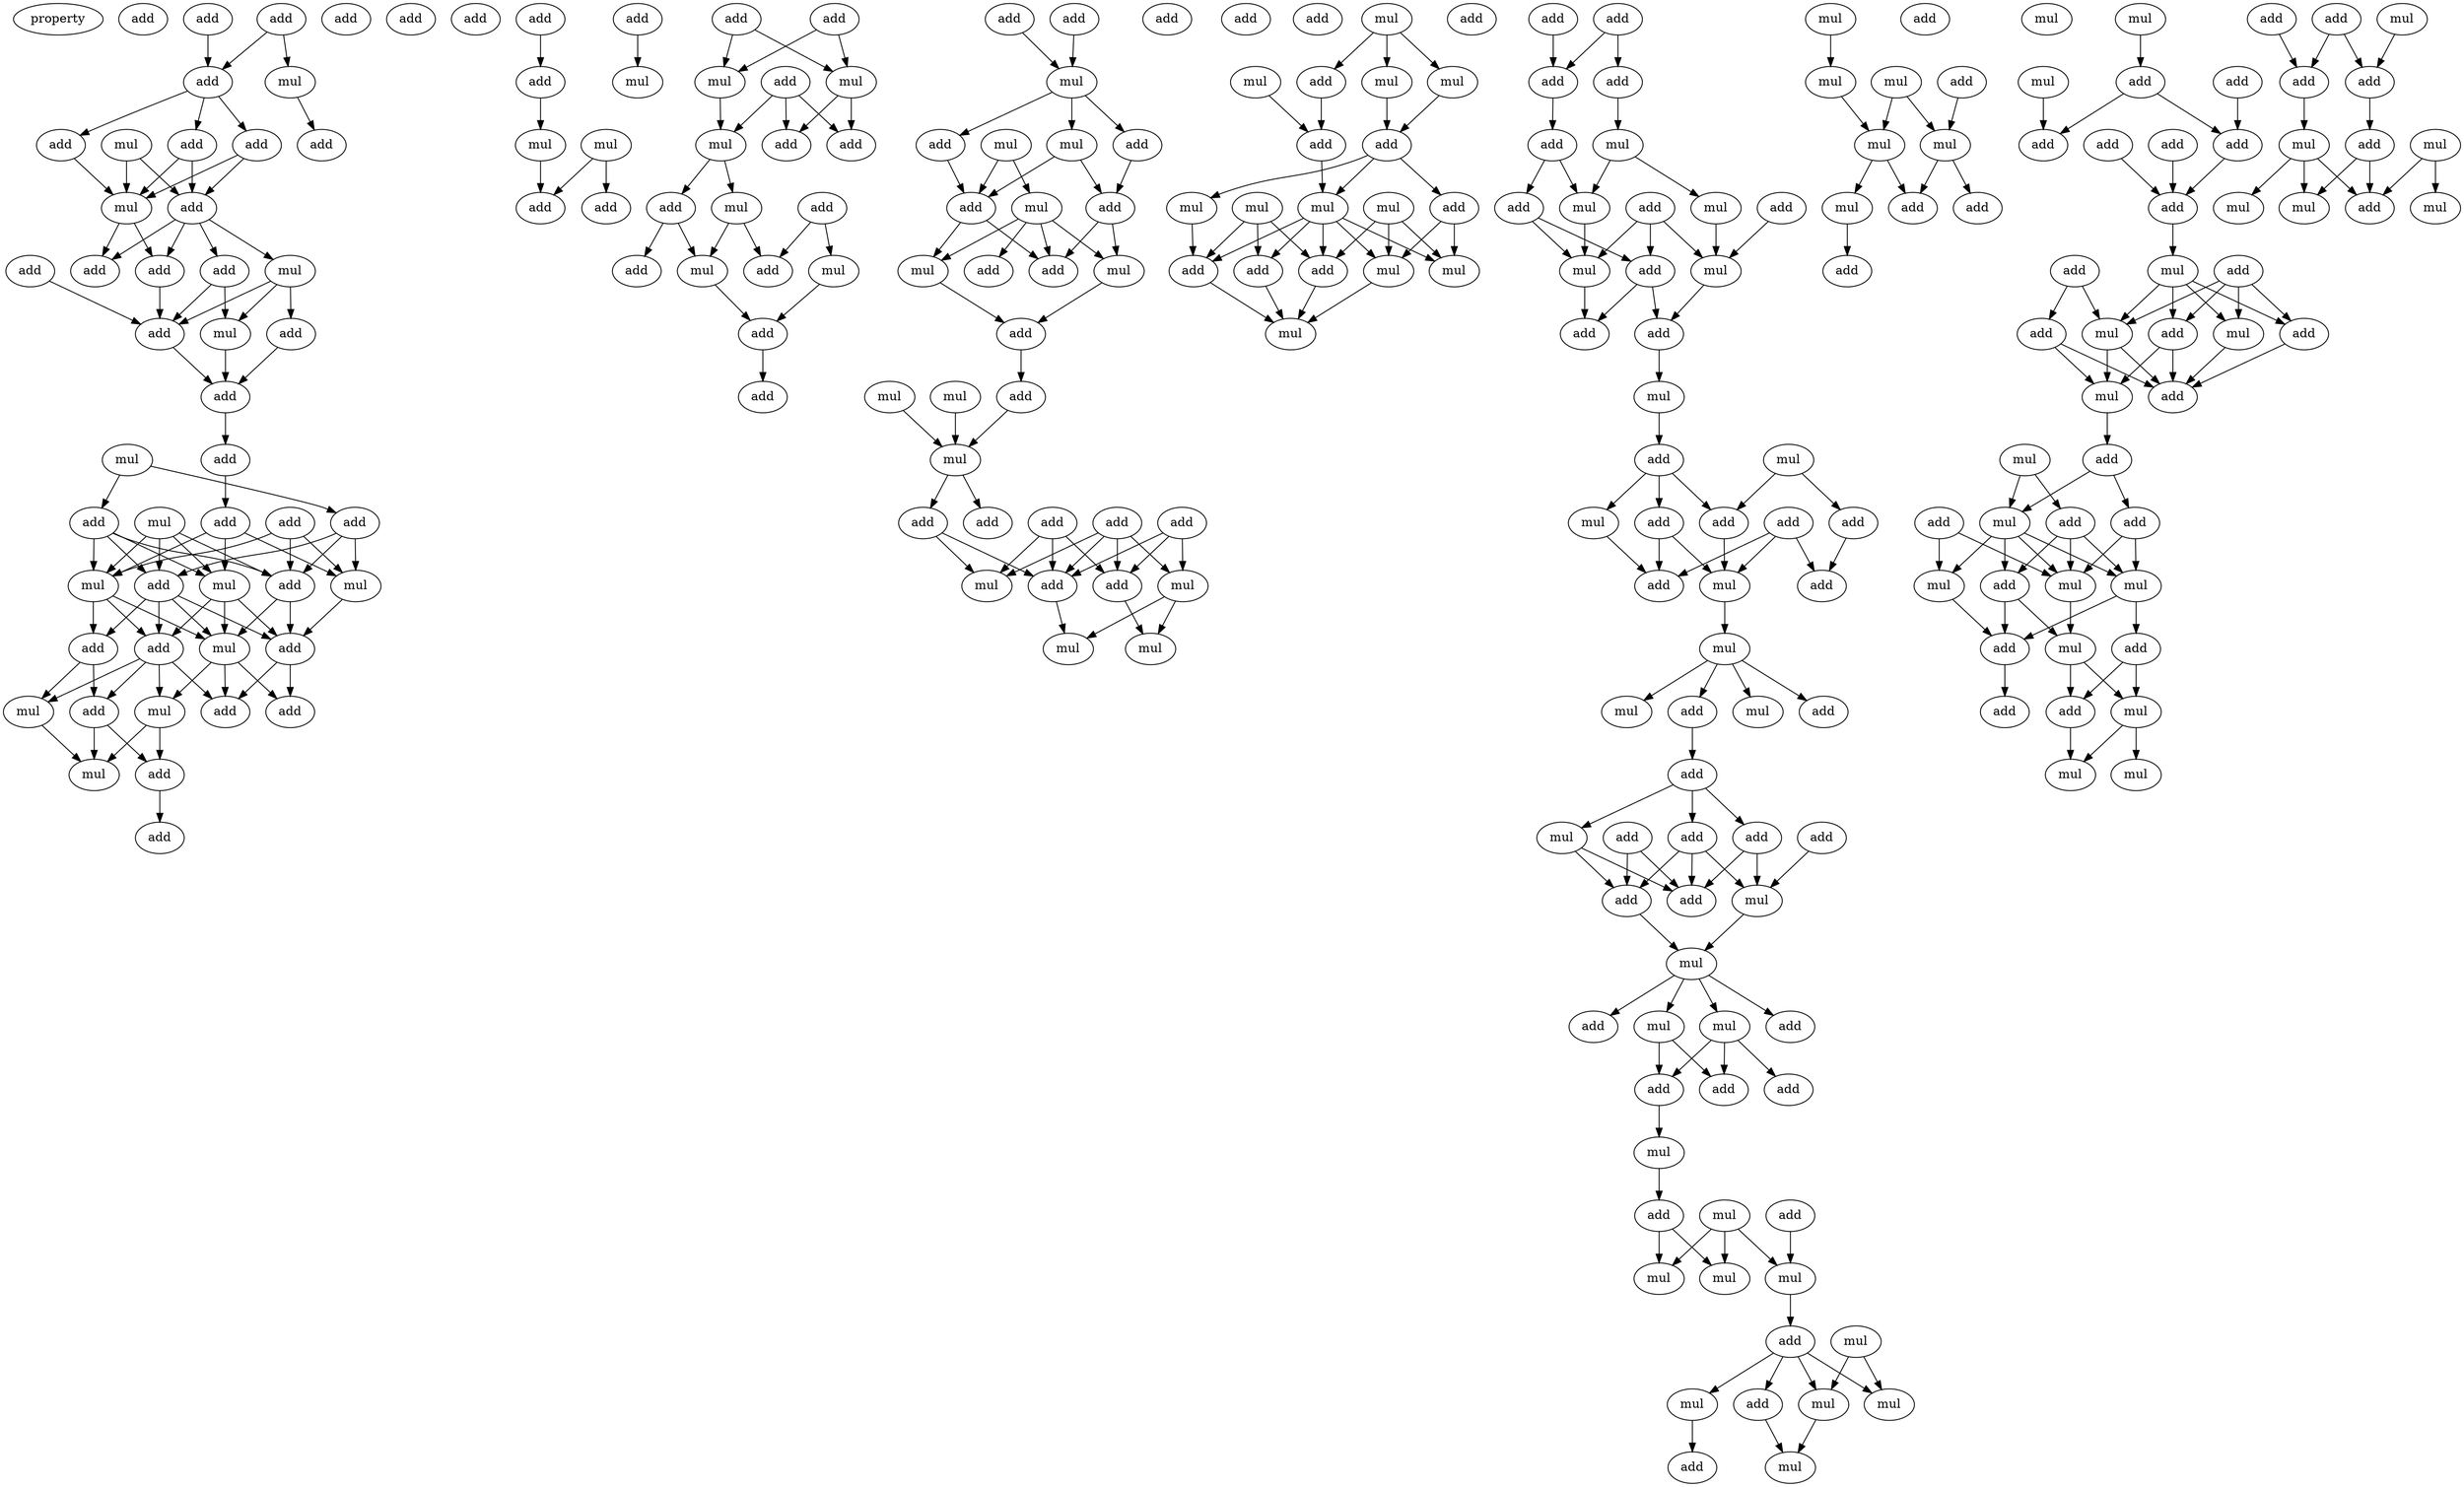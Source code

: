 digraph {
    node [fontcolor=black]
    property [mul=2,lf=1.5]
    0 [ label = add ];
    1 [ label = add ];
    2 [ label = add ];
    3 [ label = add ];
    4 [ label = add ];
    5 [ label = add ];
    6 [ label = mul ];
    7 [ label = mul ];
    8 [ label = add ];
    9 [ label = add ];
    10 [ label = add ];
    11 [ label = add ];
    12 [ label = add ];
    13 [ label = mul ];
    14 [ label = add ];
    15 [ label = mul ];
    16 [ label = add ];
    17 [ label = add ];
    18 [ label = add ];
    19 [ label = add ];
    20 [ label = add ];
    21 [ label = mul ];
    22 [ label = add ];
    23 [ label = mul ];
    24 [ label = add ];
    25 [ label = mul ];
    26 [ label = add ];
    27 [ label = add ];
    28 [ label = add ];
    29 [ label = add ];
    30 [ label = mul ];
    31 [ label = mul ];
    32 [ label = add ];
    33 [ label = add ];
    34 [ label = mul ];
    35 [ label = add ];
    36 [ label = add ];
    37 [ label = mul ];
    38 [ label = add ];
    39 [ label = add ];
    40 [ label = add ];
    41 [ label = mul ];
    42 [ label = add ];
    43 [ label = mul ];
    44 [ label = mul ];
    45 [ label = add ];
    46 [ label = add ];
    47 [ label = add ];
    48 [ label = add ];
    49 [ label = add ];
    50 [ label = mul ];
    51 [ label = mul ];
    52 [ label = add ];
    53 [ label = add ];
    54 [ label = add ];
    55 [ label = mul ];
    56 [ label = add ];
    57 [ label = add ];
    58 [ label = mul ];
    59 [ label = add ];
    60 [ label = mul ];
    61 [ label = add ];
    62 [ label = mul ];
    63 [ label = add ];
    64 [ label = mul ];
    65 [ label = add ];
    66 [ label = add ];
    67 [ label = mul ];
    68 [ label = add ];
    69 [ label = add ];
    70 [ label = mul ];
    71 [ label = add ];
    72 [ label = add ];
    73 [ label = add ];
    74 [ label = add ];
    75 [ label = mul ];
    76 [ label = add ];
    77 [ label = mul ];
    78 [ label = mul ];
    79 [ label = add ];
    80 [ label = add ];
    81 [ label = mul ];
    82 [ label = add ];
    83 [ label = add ];
    84 [ label = mul ];
    85 [ label = add ];
    86 [ label = add ];
    87 [ label = mul ];
    88 [ label = add ];
    89 [ label = mul ];
    90 [ label = mul ];
    91 [ label = add ];
    92 [ label = mul ];
    93 [ label = add ];
    94 [ label = add ];
    95 [ label = add ];
    96 [ label = add ];
    97 [ label = add ];
    98 [ label = add ];
    99 [ label = mul ];
    100 [ label = mul ];
    101 [ label = add ];
    102 [ label = mul ];
    103 [ label = add ];
    104 [ label = mul ];
    105 [ label = add ];
    106 [ label = mul ];
    107 [ label = add ];
    108 [ label = mul ];
    109 [ label = add ];
    110 [ label = mul ];
    111 [ label = mul ];
    112 [ label = add ];
    113 [ label = add ];
    114 [ label = mul ];
    115 [ label = mul ];
    116 [ label = add ];
    117 [ label = mul ];
    118 [ label = mul ];
    119 [ label = add ];
    120 [ label = mul ];
    121 [ label = add ];
    122 [ label = mul ];
    123 [ label = add ];
    124 [ label = mul ];
    125 [ label = add ];
    126 [ label = add ];
    127 [ label = add ];
    128 [ label = add ];
    129 [ label = mul ];
    130 [ label = add ];
    131 [ label = add ];
    132 [ label = add ];
    133 [ label = mul ];
    134 [ label = mul ];
    135 [ label = add ];
    136 [ label = add ];
    137 [ label = mul ];
    138 [ label = mul ];
    139 [ label = add ];
    140 [ label = add ];
    141 [ label = mul ];
    142 [ label = mul ];
    143 [ label = add ];
    144 [ label = add ];
    145 [ label = add ];
    146 [ label = add ];
    147 [ label = mul ];
    148 [ label = add ];
    149 [ label = mul ];
    150 [ label = add ];
    151 [ label = add ];
    152 [ label = mul ];
    153 [ label = mul ];
    154 [ label = add ];
    155 [ label = mul ];
    156 [ label = add ];
    157 [ label = add ];
    158 [ label = mul ];
    159 [ label = add ];
    160 [ label = add ];
    161 [ label = add ];
    162 [ label = add ];
    163 [ label = mul ];
    164 [ label = add ];
    165 [ label = add ];
    166 [ label = mul ];
    167 [ label = add ];
    168 [ label = mul ];
    169 [ label = mul ];
    170 [ label = add ];
    171 [ label = add ];
    172 [ label = add ];
    173 [ label = add ];
    174 [ label = mul ];
    175 [ label = mul ];
    176 [ label = add ];
    177 [ label = add ];
    178 [ label = mul ];
    179 [ label = mul ];
    180 [ label = mul ];
    181 [ label = add ];
    182 [ label = mul ];
    183 [ label = mul ];
    184 [ label = add ];
    185 [ label = mul ];
    186 [ label = mul ];
    187 [ label = add ];
    188 [ label = mul ];
    189 [ label = mul ];
    190 [ label = mul ];
    191 [ label = mul ];
    192 [ label = add ];
    193 [ label = mul ];
    194 [ label = mul ];
    195 [ label = mul ];
    196 [ label = add ];
    197 [ label = add ];
    198 [ label = add ];
    199 [ label = add ];
    200 [ label = mul ];
    201 [ label = mul ];
    202 [ label = mul ];
    203 [ label = add ];
    204 [ label = add ];
    205 [ label = add ];
    206 [ label = add ];
    207 [ label = add ];
    208 [ label = add ];
    209 [ label = add ];
    210 [ label = mul ];
    211 [ label = add ];
    212 [ label = add ];
    213 [ label = add ];
    214 [ label = mul ];
    215 [ label = add ];
    216 [ label = add ];
    217 [ label = mul ];
    218 [ label = mul ];
    219 [ label = add ];
    220 [ label = mul ];
    221 [ label = add ];
    222 [ label = add ];
    223 [ label = add ];
    224 [ label = mul ];
    225 [ label = add ];
    226 [ label = mul ];
    227 [ label = add ];
    228 [ label = mul ];
    229 [ label = mul ];
    230 [ label = add ];
    231 [ label = add ];
    232 [ label = mul ];
    233 [ label = add ];
    234 [ label = add ];
    235 [ label = mul ];
    236 [ label = mul ];
    237 [ label = mul ];
    238 [ label = add ];
    239 [ label = mul ];
    240 [ label = add ];
    241 [ label = add ];
    242 [ label = add ];
    243 [ label = mul ];
    244 [ label = add ];
    245 [ label = mul ];
    246 [ label = mul ];
    247 [ label = mul ];
    248 [ label = mul ];
    249 [ label = add ];
    1 -> 5 [ name = 0 ];
    1 -> 6 [ name = 1 ];
    4 -> 5 [ name = 2 ];
    5 -> 8 [ name = 3 ];
    5 -> 9 [ name = 4 ];
    5 -> 11 [ name = 5 ];
    6 -> 10 [ name = 6 ];
    7 -> 12 [ name = 7 ];
    7 -> 13 [ name = 8 ];
    8 -> 13 [ name = 9 ];
    9 -> 12 [ name = 10 ];
    9 -> 13 [ name = 11 ];
    11 -> 12 [ name = 12 ];
    11 -> 13 [ name = 13 ];
    12 -> 15 [ name = 14 ];
    12 -> 16 [ name = 15 ];
    12 -> 17 [ name = 16 ];
    12 -> 18 [ name = 17 ];
    13 -> 16 [ name = 18 ];
    13 -> 18 [ name = 19 ];
    14 -> 20 [ name = 20 ];
    15 -> 19 [ name = 21 ];
    15 -> 20 [ name = 22 ];
    15 -> 21 [ name = 23 ];
    16 -> 20 [ name = 24 ];
    17 -> 20 [ name = 25 ];
    17 -> 21 [ name = 26 ];
    19 -> 22 [ name = 27 ];
    20 -> 22 [ name = 28 ];
    21 -> 22 [ name = 29 ];
    22 -> 24 [ name = 30 ];
    23 -> 28 [ name = 31 ];
    23 -> 29 [ name = 32 ];
    24 -> 27 [ name = 33 ];
    25 -> 30 [ name = 34 ];
    25 -> 32 [ name = 35 ];
    25 -> 33 [ name = 36 ];
    25 -> 34 [ name = 37 ];
    26 -> 31 [ name = 38 ];
    26 -> 33 [ name = 39 ];
    26 -> 34 [ name = 40 ];
    27 -> 30 [ name = 41 ];
    27 -> 31 [ name = 42 ];
    27 -> 34 [ name = 43 ];
    28 -> 30 [ name = 44 ];
    28 -> 32 [ name = 45 ];
    28 -> 33 [ name = 46 ];
    28 -> 34 [ name = 47 ];
    29 -> 31 [ name = 48 ];
    29 -> 32 [ name = 49 ];
    29 -> 33 [ name = 50 ];
    30 -> 35 [ name = 51 ];
    30 -> 37 [ name = 52 ];
    30 -> 38 [ name = 53 ];
    31 -> 38 [ name = 54 ];
    32 -> 35 [ name = 55 ];
    32 -> 36 [ name = 56 ];
    32 -> 37 [ name = 57 ];
    32 -> 38 [ name = 58 ];
    33 -> 37 [ name = 59 ];
    33 -> 38 [ name = 60 ];
    34 -> 35 [ name = 61 ];
    34 -> 36 [ name = 62 ];
    34 -> 37 [ name = 63 ];
    35 -> 40 [ name = 64 ];
    35 -> 41 [ name = 65 ];
    35 -> 42 [ name = 66 ];
    35 -> 43 [ name = 67 ];
    36 -> 42 [ name = 68 ];
    36 -> 43 [ name = 69 ];
    37 -> 39 [ name = 70 ];
    37 -> 40 [ name = 71 ];
    37 -> 41 [ name = 72 ];
    38 -> 39 [ name = 73 ];
    38 -> 40 [ name = 74 ];
    41 -> 44 [ name = 75 ];
    41 -> 45 [ name = 76 ];
    42 -> 44 [ name = 77 ];
    42 -> 45 [ name = 78 ];
    43 -> 44 [ name = 79 ];
    45 -> 46 [ name = 80 ];
    48 -> 49 [ name = 81 ];
    49 -> 50 [ name = 82 ];
    50 -> 53 [ name = 83 ];
    51 -> 52 [ name = 84 ];
    51 -> 53 [ name = 85 ];
    54 -> 55 [ name = 86 ];
    56 -> 58 [ name = 87 ];
    56 -> 60 [ name = 88 ];
    57 -> 58 [ name = 89 ];
    57 -> 60 [ name = 90 ];
    58 -> 61 [ name = 91 ];
    58 -> 63 [ name = 92 ];
    59 -> 61 [ name = 93 ];
    59 -> 62 [ name = 94 ];
    59 -> 63 [ name = 95 ];
    60 -> 62 [ name = 96 ];
    62 -> 64 [ name = 97 ];
    62 -> 66 [ name = 98 ];
    64 -> 67 [ name = 99 ];
    64 -> 69 [ name = 100 ];
    65 -> 69 [ name = 101 ];
    65 -> 70 [ name = 102 ];
    66 -> 67 [ name = 103 ];
    66 -> 68 [ name = 104 ];
    67 -> 71 [ name = 105 ];
    70 -> 71 [ name = 106 ];
    71 -> 72 [ name = 107 ];
    73 -> 75 [ name = 108 ];
    74 -> 75 [ name = 109 ];
    75 -> 76 [ name = 110 ];
    75 -> 78 [ name = 111 ];
    75 -> 79 [ name = 112 ];
    76 -> 83 [ name = 113 ];
    77 -> 81 [ name = 114 ];
    77 -> 83 [ name = 115 ];
    78 -> 82 [ name = 116 ];
    78 -> 83 [ name = 117 ];
    79 -> 82 [ name = 118 ];
    81 -> 84 [ name = 119 ];
    81 -> 85 [ name = 120 ];
    81 -> 86 [ name = 121 ];
    81 -> 87 [ name = 122 ];
    82 -> 85 [ name = 123 ];
    82 -> 87 [ name = 124 ];
    83 -> 84 [ name = 125 ];
    83 -> 85 [ name = 126 ];
    84 -> 88 [ name = 127 ];
    87 -> 88 [ name = 128 ];
    88 -> 91 [ name = 129 ];
    89 -> 92 [ name = 130 ];
    90 -> 92 [ name = 131 ];
    91 -> 92 [ name = 132 ];
    92 -> 96 [ name = 133 ];
    92 -> 97 [ name = 134 ];
    93 -> 98 [ name = 135 ];
    93 -> 99 [ name = 136 ];
    93 -> 100 [ name = 137 ];
    93 -> 101 [ name = 138 ];
    94 -> 98 [ name = 139 ];
    94 -> 100 [ name = 140 ];
    94 -> 101 [ name = 141 ];
    95 -> 98 [ name = 142 ];
    95 -> 99 [ name = 143 ];
    95 -> 101 [ name = 144 ];
    96 -> 100 [ name = 145 ];
    96 -> 101 [ name = 146 ];
    98 -> 104 [ name = 147 ];
    99 -> 102 [ name = 148 ];
    99 -> 104 [ name = 149 ];
    101 -> 102 [ name = 150 ];
    106 -> 108 [ name = 151 ];
    106 -> 109 [ name = 152 ];
    106 -> 110 [ name = 153 ];
    108 -> 113 [ name = 154 ];
    109 -> 112 [ name = 155 ];
    110 -> 113 [ name = 156 ];
    111 -> 112 [ name = 157 ];
    112 -> 115 [ name = 158 ];
    113 -> 115 [ name = 159 ];
    113 -> 116 [ name = 160 ];
    113 -> 118 [ name = 161 ];
    114 -> 119 [ name = 162 ];
    114 -> 121 [ name = 163 ];
    114 -> 123 [ name = 164 ];
    115 -> 119 [ name = 165 ];
    115 -> 120 [ name = 166 ];
    115 -> 121 [ name = 167 ];
    115 -> 122 [ name = 168 ];
    115 -> 123 [ name = 169 ];
    116 -> 120 [ name = 170 ];
    116 -> 122 [ name = 171 ];
    117 -> 119 [ name = 172 ];
    117 -> 120 [ name = 173 ];
    117 -> 122 [ name = 174 ];
    118 -> 123 [ name = 175 ];
    119 -> 124 [ name = 176 ];
    121 -> 124 [ name = 177 ];
    122 -> 124 [ name = 178 ];
    123 -> 124 [ name = 179 ];
    125 -> 128 [ name = 180 ];
    126 -> 127 [ name = 181 ];
    126 -> 128 [ name = 182 ];
    127 -> 129 [ name = 183 ];
    128 -> 130 [ name = 184 ];
    129 -> 133 [ name = 185 ];
    129 -> 134 [ name = 186 ];
    130 -> 134 [ name = 187 ];
    130 -> 135 [ name = 188 ];
    131 -> 136 [ name = 189 ];
    131 -> 137 [ name = 190 ];
    131 -> 138 [ name = 191 ];
    132 -> 137 [ name = 192 ];
    133 -> 137 [ name = 193 ];
    134 -> 138 [ name = 194 ];
    135 -> 136 [ name = 195 ];
    135 -> 138 [ name = 196 ];
    136 -> 139 [ name = 197 ];
    136 -> 140 [ name = 198 ];
    137 -> 139 [ name = 199 ];
    138 -> 140 [ name = 200 ];
    139 -> 141 [ name = 201 ];
    141 -> 143 [ name = 202 ];
    142 -> 145 [ name = 203 ];
    142 -> 146 [ name = 204 ];
    143 -> 144 [ name = 205 ];
    143 -> 146 [ name = 206 ];
    143 -> 147 [ name = 207 ];
    144 -> 149 [ name = 208 ];
    144 -> 150 [ name = 209 ];
    145 -> 151 [ name = 210 ];
    146 -> 149 [ name = 211 ];
    147 -> 150 [ name = 212 ];
    148 -> 149 [ name = 213 ];
    148 -> 150 [ name = 214 ];
    148 -> 151 [ name = 215 ];
    149 -> 152 [ name = 216 ];
    152 -> 153 [ name = 217 ];
    152 -> 154 [ name = 218 ];
    152 -> 155 [ name = 219 ];
    152 -> 156 [ name = 220 ];
    154 -> 157 [ name = 221 ];
    157 -> 158 [ name = 222 ];
    157 -> 159 [ name = 223 ];
    157 -> 161 [ name = 224 ];
    158 -> 164 [ name = 225 ];
    158 -> 165 [ name = 226 ];
    159 -> 163 [ name = 227 ];
    159 -> 164 [ name = 228 ];
    159 -> 165 [ name = 229 ];
    160 -> 163 [ name = 230 ];
    161 -> 163 [ name = 231 ];
    161 -> 165 [ name = 232 ];
    162 -> 164 [ name = 233 ];
    162 -> 165 [ name = 234 ];
    163 -> 166 [ name = 235 ];
    164 -> 166 [ name = 236 ];
    166 -> 167 [ name = 237 ];
    166 -> 168 [ name = 238 ];
    166 -> 169 [ name = 239 ];
    166 -> 170 [ name = 240 ];
    168 -> 172 [ name = 241 ];
    168 -> 173 [ name = 242 ];
    169 -> 171 [ name = 243 ];
    169 -> 172 [ name = 244 ];
    169 -> 173 [ name = 245 ];
    173 -> 174 [ name = 246 ];
    174 -> 176 [ name = 247 ];
    175 -> 178 [ name = 248 ];
    175 -> 179 [ name = 249 ];
    175 -> 180 [ name = 250 ];
    176 -> 178 [ name = 251 ];
    176 -> 179 [ name = 252 ];
    177 -> 180 [ name = 253 ];
    180 -> 181 [ name = 254 ];
    181 -> 183 [ name = 255 ];
    181 -> 184 [ name = 256 ];
    181 -> 185 [ name = 257 ];
    181 -> 186 [ name = 258 ];
    182 -> 185 [ name = 259 ];
    182 -> 186 [ name = 260 ];
    183 -> 187 [ name = 261 ];
    184 -> 188 [ name = 262 ];
    186 -> 188 [ name = 263 ];
    189 -> 191 [ name = 264 ];
    190 -> 193 [ name = 265 ];
    190 -> 194 [ name = 266 ];
    191 -> 194 [ name = 267 ];
    192 -> 193 [ name = 268 ];
    193 -> 196 [ name = 269 ];
    193 -> 197 [ name = 270 ];
    194 -> 195 [ name = 271 ];
    194 -> 197 [ name = 272 ];
    195 -> 198 [ name = 273 ];
    201 -> 203 [ name = 274 ];
    202 -> 205 [ name = 275 ];
    203 -> 205 [ name = 276 ];
    203 -> 208 [ name = 277 ];
    204 -> 208 [ name = 278 ];
    206 -> 209 [ name = 279 ];
    207 -> 209 [ name = 280 ];
    208 -> 209 [ name = 281 ];
    209 -> 210 [ name = 282 ];
    210 -> 213 [ name = 283 ];
    210 -> 214 [ name = 284 ];
    210 -> 216 [ name = 285 ];
    210 -> 217 [ name = 286 ];
    211 -> 214 [ name = 287 ];
    211 -> 215 [ name = 288 ];
    212 -> 213 [ name = 289 ];
    212 -> 214 [ name = 290 ];
    212 -> 216 [ name = 291 ];
    212 -> 217 [ name = 292 ];
    213 -> 218 [ name = 293 ];
    213 -> 219 [ name = 294 ];
    214 -> 218 [ name = 295 ];
    214 -> 219 [ name = 296 ];
    215 -> 218 [ name = 297 ];
    215 -> 219 [ name = 298 ];
    216 -> 219 [ name = 299 ];
    217 -> 219 [ name = 300 ];
    218 -> 221 [ name = 301 ];
    220 -> 224 [ name = 302 ];
    220 -> 225 [ name = 303 ];
    221 -> 223 [ name = 304 ];
    221 -> 224 [ name = 305 ];
    222 -> 228 [ name = 306 ];
    222 -> 229 [ name = 307 ];
    223 -> 226 [ name = 308 ];
    223 -> 228 [ name = 309 ];
    224 -> 226 [ name = 310 ];
    224 -> 227 [ name = 311 ];
    224 -> 228 [ name = 312 ];
    224 -> 229 [ name = 313 ];
    225 -> 226 [ name = 314 ];
    225 -> 227 [ name = 315 ];
    225 -> 228 [ name = 316 ];
    226 -> 230 [ name = 317 ];
    226 -> 231 [ name = 318 ];
    227 -> 230 [ name = 319 ];
    227 -> 232 [ name = 320 ];
    228 -> 232 [ name = 321 ];
    229 -> 230 [ name = 322 ];
    230 -> 233 [ name = 323 ];
    231 -> 234 [ name = 324 ];
    231 -> 235 [ name = 325 ];
    232 -> 234 [ name = 326 ];
    232 -> 235 [ name = 327 ];
    234 -> 237 [ name = 328 ];
    235 -> 236 [ name = 329 ];
    235 -> 237 [ name = 330 ];
    238 -> 242 [ name = 331 ];
    239 -> 241 [ name = 332 ];
    240 -> 241 [ name = 333 ];
    240 -> 242 [ name = 334 ];
    241 -> 244 [ name = 335 ];
    242 -> 243 [ name = 336 ];
    243 -> 246 [ name = 337 ];
    243 -> 248 [ name = 338 ];
    243 -> 249 [ name = 339 ];
    244 -> 246 [ name = 340 ];
    244 -> 249 [ name = 341 ];
    245 -> 247 [ name = 342 ];
    245 -> 249 [ name = 343 ];
}
